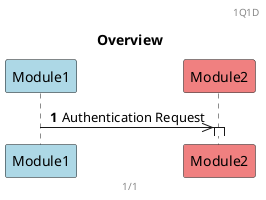 @startuml async

autonumber
autoactivate on

skinparam sequenceMessageAlign center
skinparam ResponseMessageBelowArrow true

header 1Q1D
footer %page%/%lastpage%
title Overview

participant Module1 as M1 #LightBlue 
participant Module2 as M2 #LightCoral 

M1 ->> M2: Authentication Request

@enduml

